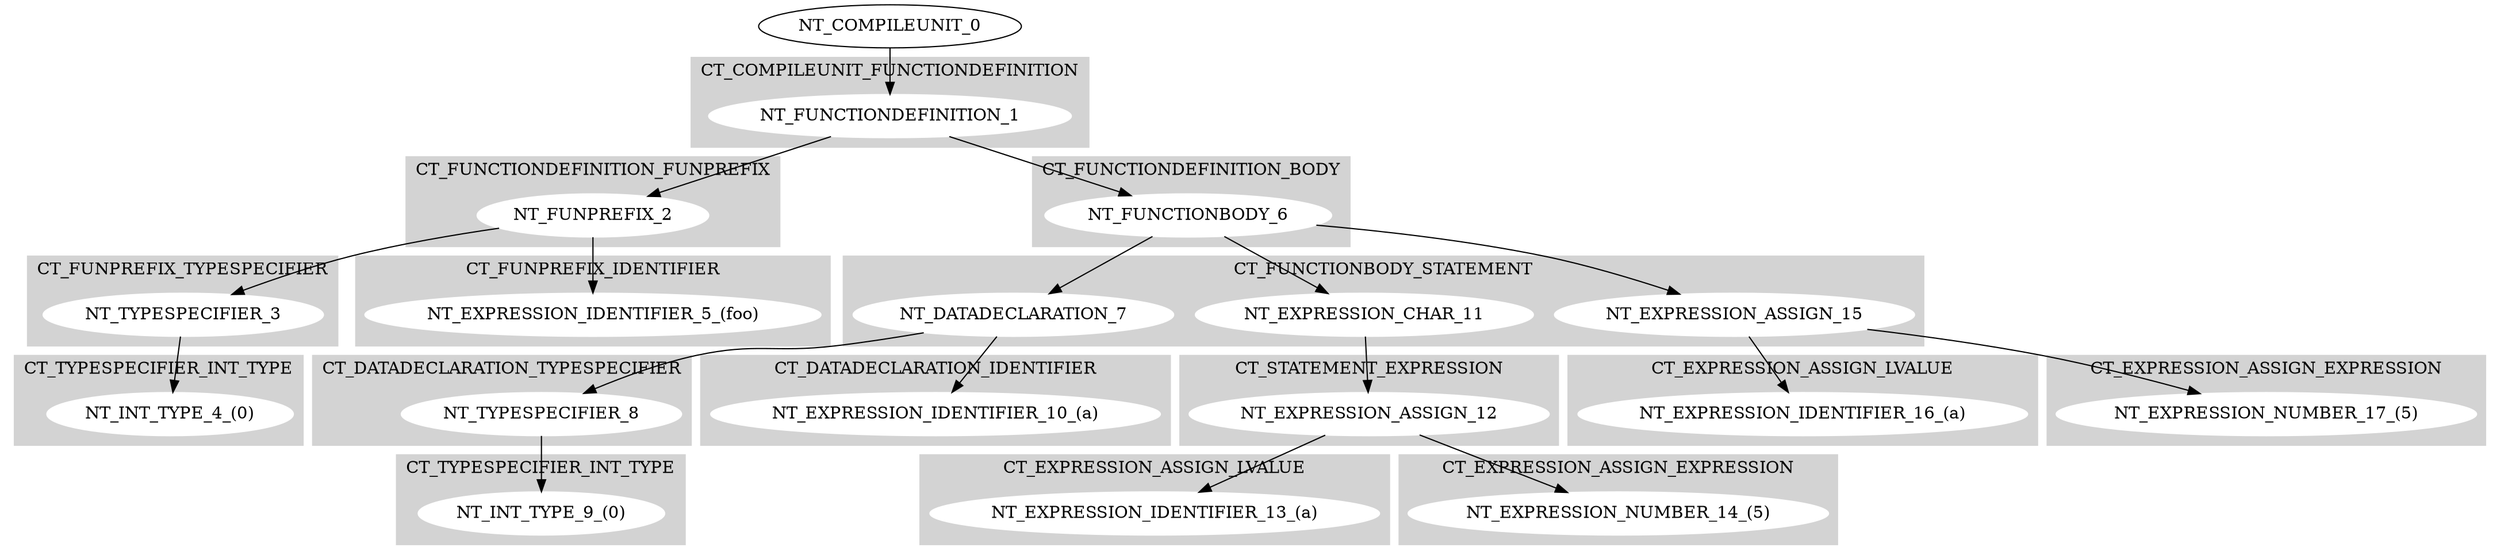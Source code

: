 digraph {
	subgraph cluster0{
		node [style=filled,color=white];
		style=filled;
		color=lightgrey;
		"NT_FUNCTIOΝDEFINITION_1";
		label=CT_COMPILEUNIT_FUNCTIONDEFINITION;
	}
	subgraph cluster1{
		node [style=filled,color=white];
		style=filled;
		color=lightgrey;
		"NT_FUNPREFIX_2";
		label=CT_FUNCTIONDEFINITION_FUNPREFIX;
	}
	subgraph cluster2{
		node [style=filled,color=white];
		style=filled;
		color=lightgrey;
		"NT_FUNCTIONBODY_6";
		label=CT_FUNCTIONDEFINITION_BODY;
	}
	subgraph cluster3{
		node [style=filled,color=white];
		style=filled;
		color=lightgrey;
		"NT_TYPESPECIFIER_3";
		label=CT_FUNPREFIX_TYPESPECIFIER;
	}
	subgraph cluster4{
		node [style=filled,color=white];
		style=filled;
		color=lightgrey;
		"NT_EXPRESSION_IDENTIFIER_5_(foo)";
		label=CT_FUNPREFIX_IDENTIFIER;
	}
	subgraph cluster5{
		node [style=filled,color=white];
		style=filled;
		color=lightgrey;
		"NT_INT_TYPE_4_(0)";
		label=CT_TYPESPECIFIER_INT_TYPE;
	}
"NT_TYPESPECIFIER_3"->"NT_INT_TYPE_4_(0)"
"NT_FUNPREFIX_2"->"NT_TYPESPECIFIER_3"
"NT_FUNPREFIX_2"->"NT_EXPRESSION_IDENTIFIER_5_(foo)"
"NT_FUNCTIOΝDEFINITION_1"->"NT_FUNPREFIX_2"
	subgraph cluster6{
		node [style=filled,color=white];
		style=filled;
		color=lightgrey;
		"NT_DATADECLARATION_7";"NT_EXPRESSION_CHAR_11";"NT_EXPRESSION_ASSIGN_15";
		label=CT_FUNCTIONBODY_STATEMENT;
	}
	subgraph cluster7{
		node [style=filled,color=white];
		style=filled;
		color=lightgrey;
		"NT_TYPESPECIFIER_8";
		label=CT_DATADECLARATION_TYPESPECIFIER;
	}
	subgraph cluster8{
		node [style=filled,color=white];
		style=filled;
		color=lightgrey;
		"NT_EXPRESSION_IDENTIFIER_10_(a)";
		label=CT_DATADECLARATION_IDENTIFIER;
	}
	subgraph cluster9{
		node [style=filled,color=white];
		style=filled;
		color=lightgrey;
		"NT_INT_TYPE_9_(0)";
		label=CT_TYPESPECIFIER_INT_TYPE;
	}
"NT_TYPESPECIFIER_8"->"NT_INT_TYPE_9_(0)"
"NT_DATADECLARATION_7"->"NT_TYPESPECIFIER_8"
"NT_DATADECLARATION_7"->"NT_EXPRESSION_IDENTIFIER_10_(a)"
"NT_FUNCTIONBODY_6"->"NT_DATADECLARATION_7"
	subgraph cluster10{
		node [style=filled,color=white];
		style=filled;
		color=lightgrey;
		"NT_EXPRESSION_ASSIGN_12";
		label=CT_STATEMENT_EXPRESSION;
	}
	subgraph cluster11{
		node [style=filled,color=white];
		style=filled;
		color=lightgrey;
		"NT_EXPRESSION_IDENTIFIER_13_(a)";
		label=CT_EXPRESSION_ASSIGN_LVALUE;
	}
	subgraph cluster12{
		node [style=filled,color=white];
		style=filled;
		color=lightgrey;
		"NT_EXPRESSION_NUMBER_14_(5)";
		label=CT_EXPRESSION_ASSIGN_EXPRESSION;
	}
"NT_EXPRESSION_ASSIGN_12"->"NT_EXPRESSION_IDENTIFIER_13_(a)"
"NT_EXPRESSION_ASSIGN_12"->"NT_EXPRESSION_NUMBER_14_(5)"
"NT_EXPRESSION_CHAR_11"->"NT_EXPRESSION_ASSIGN_12"
"NT_FUNCTIONBODY_6"->"NT_EXPRESSION_CHAR_11"
	subgraph cluster13{
		node [style=filled,color=white];
		style=filled;
		color=lightgrey;
		"NT_EXPRESSION_IDENTIFIER_16_(a)";
		label=CT_EXPRESSION_ASSIGN_LVALUE;
	}
	subgraph cluster14{
		node [style=filled,color=white];
		style=filled;
		color=lightgrey;
		"NT_EXPRESSION_NUMBER_17_(5)";
		label=CT_EXPRESSION_ASSIGN_EXPRESSION;
	}
"NT_EXPRESSION_ASSIGN_15"->"NT_EXPRESSION_IDENTIFIER_16_(a)"
"NT_EXPRESSION_ASSIGN_15"->"NT_EXPRESSION_NUMBER_17_(5)"
"NT_FUNCTIONBODY_6"->"NT_EXPRESSION_ASSIGN_15"
"NT_FUNCTIOΝDEFINITION_1"->"NT_FUNCTIONBODY_6"
"NT_COMPILEUNIT_0"->"NT_FUNCTIOΝDEFINITION_1"
}
